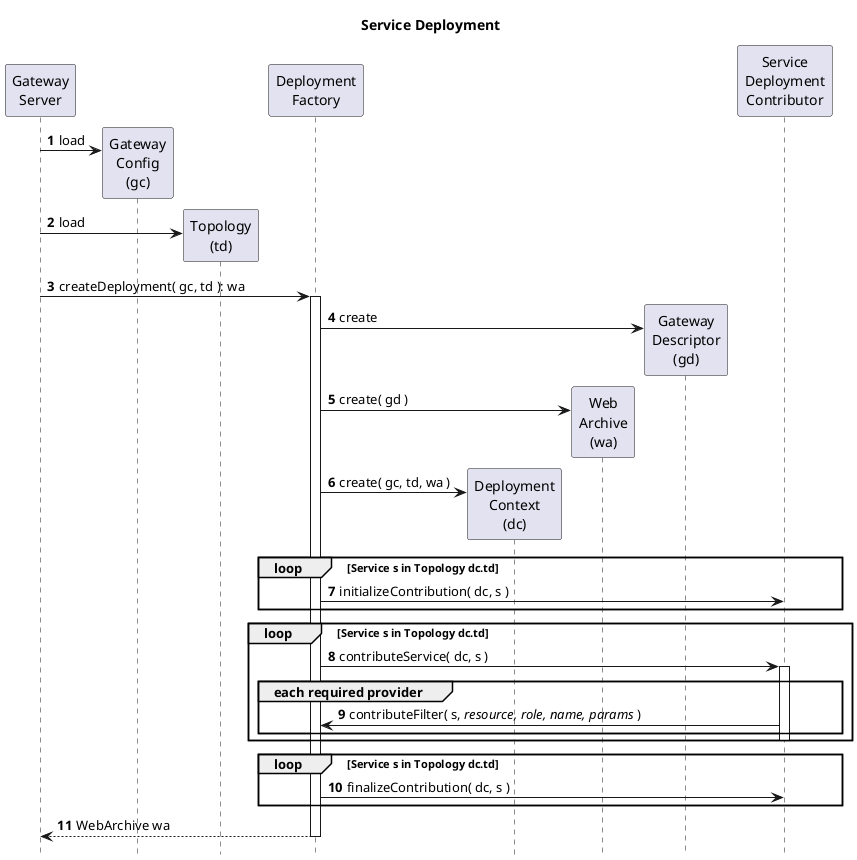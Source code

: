 @startuml
title Service Deployment
hide footbox
autonumber

participant "Gateway\nServer" as GW
participant "Gateway\nConfig\n(gc)" as GC
participant "Topology\n(td)" as TD
participant "Deployment\nFactory" as DF
participant "Deployment\nContext\n(dc)" as DC
participant "Web\nArchive\n(wa)" as WA
participant "Gateway\nDescriptor\n(gd)" as GD
participant "Service\nDeployment\nContributor" as SDC

create GC
GW -> GC: load

create TD
GW -> TD: load

GW -> DF: createDeployment( gc, td ): wa
activate DF

  create GD
  DF -> GD: create
  create WA
  DF -> WA: create( gd )
  create DC
  DF -> DC: create( gc, td, wa )

  loop Service s in Topology dc.td
    DF -> SDC:initializeContribution( dc, s )
    'activate SDC
    'SDC -> WA: <i>setupDescriptors</i>
    'deactivate SDC
  end
  loop Service s in Topology dc.td
    DF -> SDC:contributeService( dc, s )
    activate SDC
    group each required provider
      SDC -> DF: contributeFilter( s, <i>resource, role, name, params</i> )
    end
    deactivate SDC
  end
  loop Service s in Topology dc.td
    DF -> SDC:finalizeContribution( dc, s )
    'activate SDC
    'SDC -> WA: <i>finalizeDescriptors</i>
    'deactivate SDC
  end

GW <-- DF: WebArchive wa
deactivate DF

@enduml